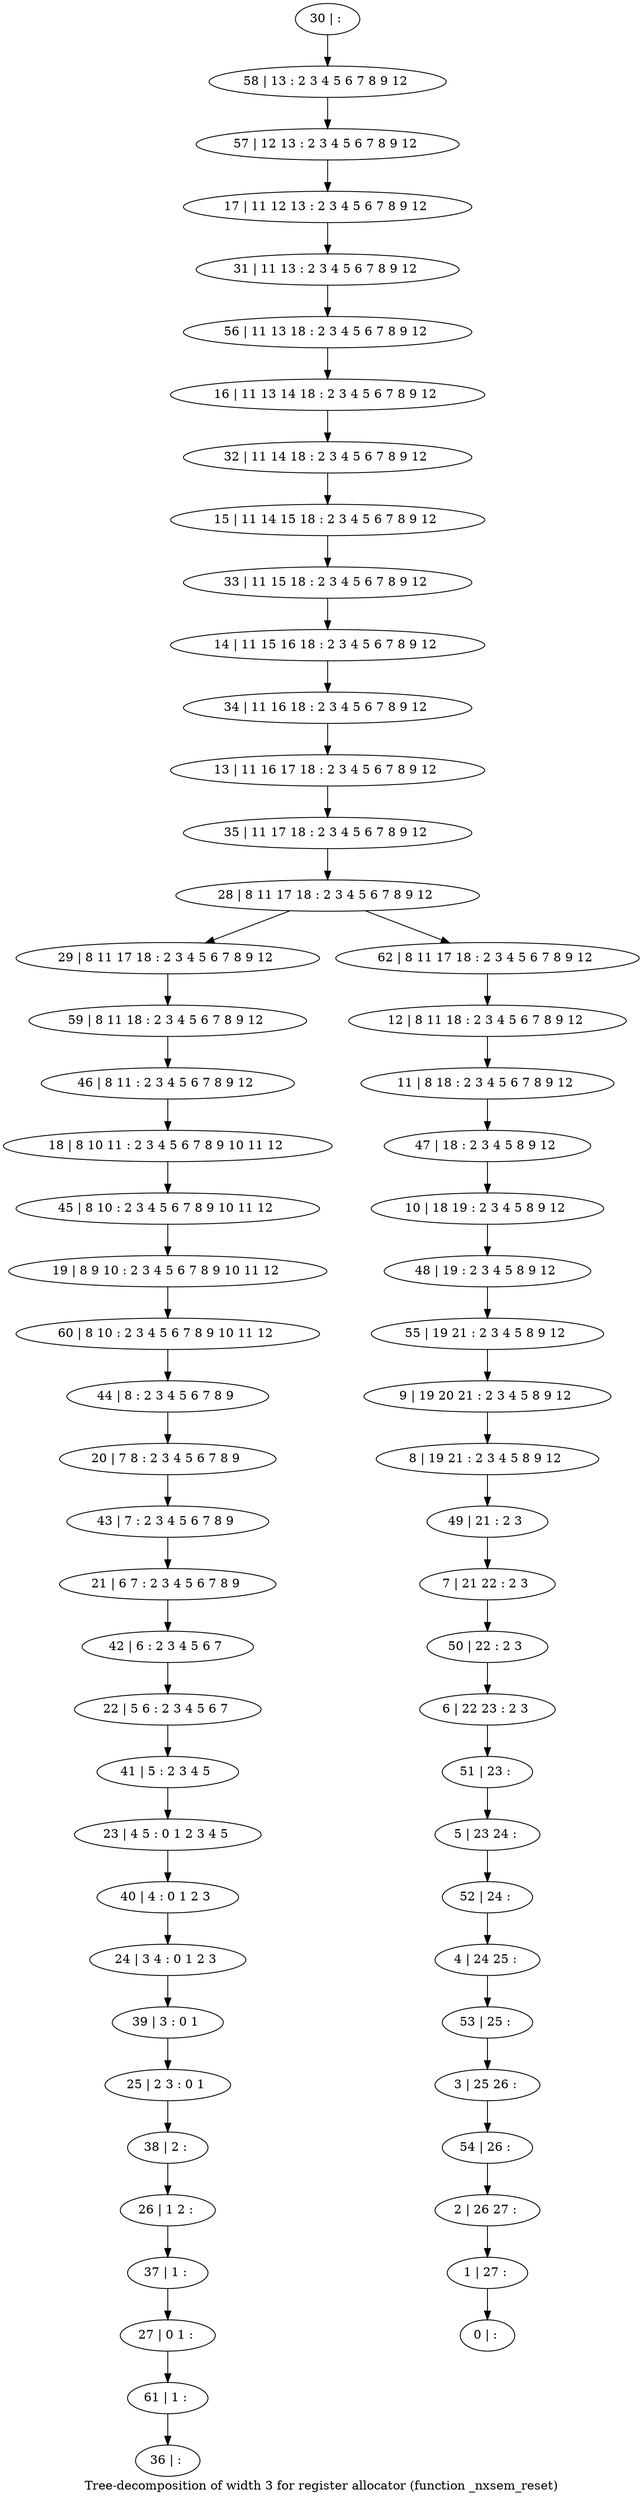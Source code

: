 digraph G {
graph [label="Tree-decomposition of width 3 for register allocator (function _nxsem_reset)"]
0[label="0 | : "];
1[label="1 | 27 : "];
2[label="2 | 26 27 : "];
3[label="3 | 25 26 : "];
4[label="4 | 24 25 : "];
5[label="5 | 23 24 : "];
6[label="6 | 22 23 : 2 3 "];
7[label="7 | 21 22 : 2 3 "];
8[label="8 | 19 21 : 2 3 4 5 8 9 12 "];
9[label="9 | 19 20 21 : 2 3 4 5 8 9 12 "];
10[label="10 | 18 19 : 2 3 4 5 8 9 12 "];
11[label="11 | 8 18 : 2 3 4 5 6 7 8 9 12 "];
12[label="12 | 8 11 18 : 2 3 4 5 6 7 8 9 12 "];
13[label="13 | 11 16 17 18 : 2 3 4 5 6 7 8 9 12 "];
14[label="14 | 11 15 16 18 : 2 3 4 5 6 7 8 9 12 "];
15[label="15 | 11 14 15 18 : 2 3 4 5 6 7 8 9 12 "];
16[label="16 | 11 13 14 18 : 2 3 4 5 6 7 8 9 12 "];
17[label="17 | 11 12 13 : 2 3 4 5 6 7 8 9 12 "];
18[label="18 | 8 10 11 : 2 3 4 5 6 7 8 9 10 11 12 "];
19[label="19 | 8 9 10 : 2 3 4 5 6 7 8 9 10 11 12 "];
20[label="20 | 7 8 : 2 3 4 5 6 7 8 9 "];
21[label="21 | 6 7 : 2 3 4 5 6 7 8 9 "];
22[label="22 | 5 6 : 2 3 4 5 6 7 "];
23[label="23 | 4 5 : 0 1 2 3 4 5 "];
24[label="24 | 3 4 : 0 1 2 3 "];
25[label="25 | 2 3 : 0 1 "];
26[label="26 | 1 2 : "];
27[label="27 | 0 1 : "];
28[label="28 | 8 11 17 18 : 2 3 4 5 6 7 8 9 12 "];
29[label="29 | 8 11 17 18 : 2 3 4 5 6 7 8 9 12 "];
30[label="30 | : "];
31[label="31 | 11 13 : 2 3 4 5 6 7 8 9 12 "];
32[label="32 | 11 14 18 : 2 3 4 5 6 7 8 9 12 "];
33[label="33 | 11 15 18 : 2 3 4 5 6 7 8 9 12 "];
34[label="34 | 11 16 18 : 2 3 4 5 6 7 8 9 12 "];
35[label="35 | 11 17 18 : 2 3 4 5 6 7 8 9 12 "];
36[label="36 | : "];
37[label="37 | 1 : "];
38[label="38 | 2 : "];
39[label="39 | 3 : 0 1 "];
40[label="40 | 4 : 0 1 2 3 "];
41[label="41 | 5 : 2 3 4 5 "];
42[label="42 | 6 : 2 3 4 5 6 7 "];
43[label="43 | 7 : 2 3 4 5 6 7 8 9 "];
44[label="44 | 8 : 2 3 4 5 6 7 8 9 "];
45[label="45 | 8 10 : 2 3 4 5 6 7 8 9 10 11 12 "];
46[label="46 | 8 11 : 2 3 4 5 6 7 8 9 12 "];
47[label="47 | 18 : 2 3 4 5 8 9 12 "];
48[label="48 | 19 : 2 3 4 5 8 9 12 "];
49[label="49 | 21 : 2 3 "];
50[label="50 | 22 : 2 3 "];
51[label="51 | 23 : "];
52[label="52 | 24 : "];
53[label="53 | 25 : "];
54[label="54 | 26 : "];
55[label="55 | 19 21 : 2 3 4 5 8 9 12 "];
56[label="56 | 11 13 18 : 2 3 4 5 6 7 8 9 12 "];
57[label="57 | 12 13 : 2 3 4 5 6 7 8 9 12 "];
58[label="58 | 13 : 2 3 4 5 6 7 8 9 12 "];
59[label="59 | 8 11 18 : 2 3 4 5 6 7 8 9 12 "];
60[label="60 | 8 10 : 2 3 4 5 6 7 8 9 10 11 12 "];
61[label="61 | 1 : "];
62[label="62 | 8 11 17 18 : 2 3 4 5 6 7 8 9 12 "];
37->27 ;
26->37 ;
38->26 ;
25->38 ;
39->25 ;
24->39 ;
40->24 ;
23->40 ;
41->23 ;
22->41 ;
42->22 ;
21->42 ;
43->21 ;
20->43 ;
44->20 ;
45->19 ;
18->45 ;
46->18 ;
59->46 ;
29->59 ;
60->44 ;
19->60 ;
61->36 ;
27->61 ;
30->58 ;
58->57 ;
57->17 ;
17->31 ;
31->56 ;
56->16 ;
16->32 ;
32->15 ;
15->33 ;
33->14 ;
14->34 ;
34->13 ;
13->35 ;
35->28 ;
12->11 ;
11->47 ;
47->10 ;
10->48 ;
48->55 ;
55->9 ;
9->8 ;
8->49 ;
49->7 ;
7->50 ;
50->6 ;
6->51 ;
51->5 ;
5->52 ;
52->4 ;
4->53 ;
53->3 ;
3->54 ;
54->2 ;
2->1 ;
1->0 ;
62->12 ;
28->29 ;
28->62 ;
}

